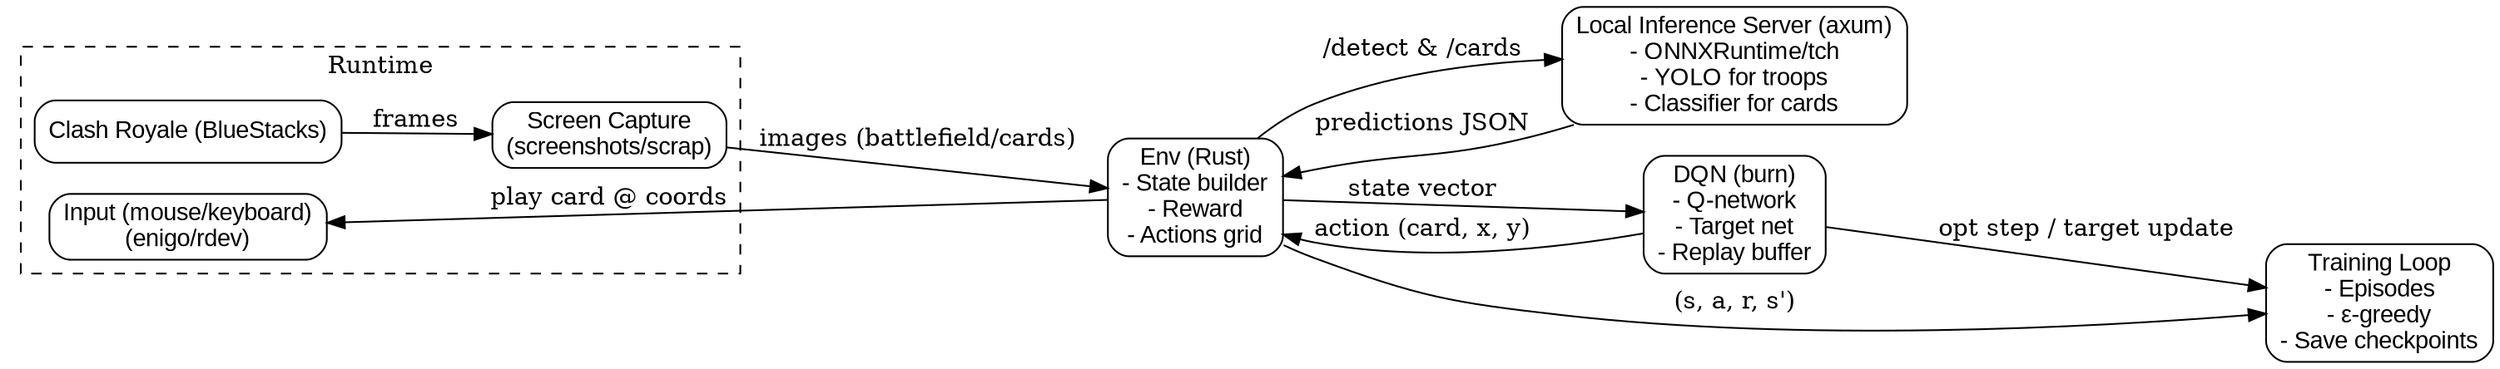 digraph ClashRoyaleRust {
    rankdir = LR;
    node [shape = box; style = rounded; fontname = "Arial";];
    
    subgraph cluster_runtime {
        label = "Runtime";
        style = dashed;
        Game [label = "Clash Royale (BlueStacks)";];
        IO [label = "Input (mouse/keyboard)\n(enigo/rdev)";];
        Grab [label = "Screen Capture\n(screenshots/scrap)";];
    }
    
    CV [label = "Local Inference Server (axum)\n- ONNXRuntime/tch\n- YOLO for troops\n- Classifier for cards";];
    Env [label = "Env (Rust)\n- State builder\n- Reward\n- Actions grid";];
    DQN [label = "DQN (burn)\n- Q-network\n- Target net\n- Replay buffer";];
    Loop [label = "Training Loop\n- Episodes\n- ε-greedy\n- Save checkpoints";];
    
    Game -> Grab [label = "frames";];
    Grab -> Env [label = "images (battlefield/cards)";];
    Env -> CV [label = "/detect & /cards";];
    CV -> Env [label = "predictions JSON";];
    Env -> DQN [label = "state vector";];
    DQN -> Env [label = "action (card, x, y)";];
    Env -> IO [label = "play card @ coords";];
    Env -> Loop [label = "(s, a, r, s')";];
    DQN -> Loop [label = "opt step / target update";];
}